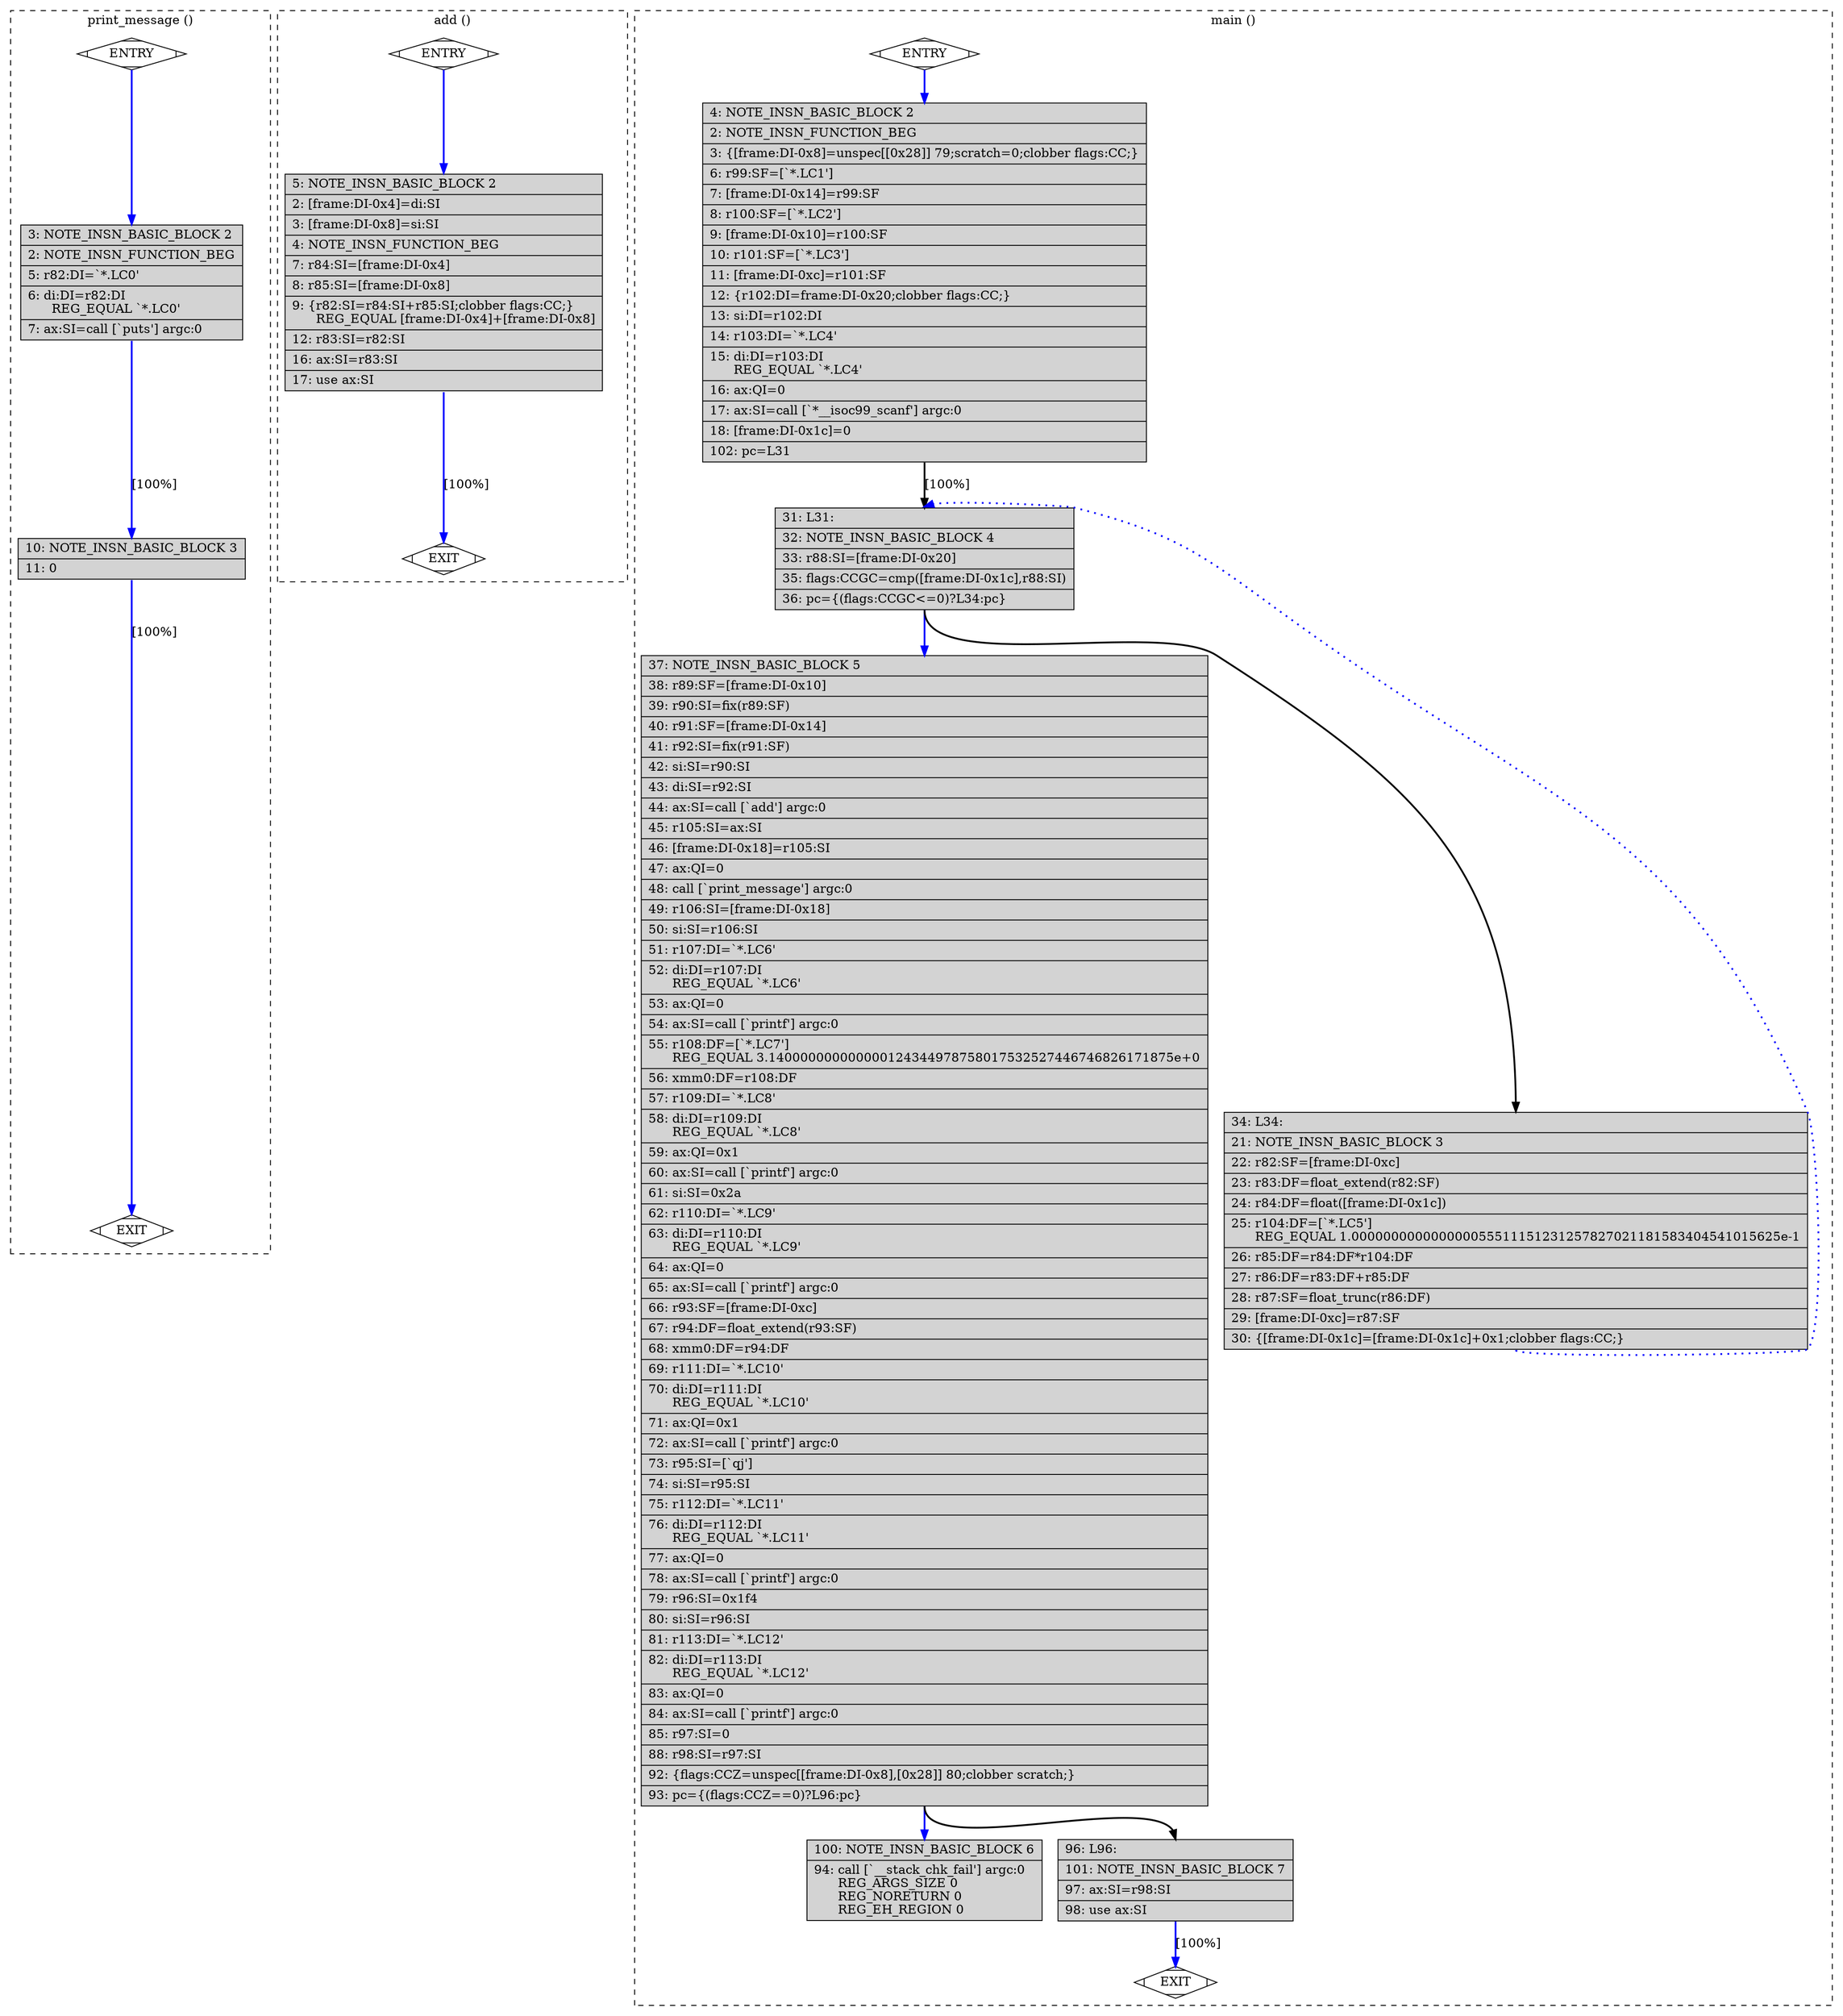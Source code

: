 digraph "cs1zj1-cs1.c.284r.outof_cfglayout" {
overlap=false;
subgraph "cluster_print_message" {
	style="dashed";
	color="black";
	label="print_message ()";
	fn_6_basic_block_0 [shape=Mdiamond,style=filled,fillcolor=white,label="ENTRY"];

	fn_6_basic_block_2 [shape=record,style=filled,fillcolor=lightgrey,label="{\ \ \ \ 3:\ NOTE_INSN_BASIC_BLOCK\ 2\l\
|\ \ \ \ 2:\ NOTE_INSN_FUNCTION_BEG\l\
|\ \ \ \ 5:\ r82:DI=`*.LC0'\l\
|\ \ \ \ 6:\ di:DI=r82:DI\l\
\ \ \ \ \ \ REG_EQUAL\ `*.LC0'\l\
|\ \ \ \ 7:\ ax:SI=call\ [`puts']\ argc:0\l\
}"];

	fn_6_basic_block_3 [shape=record,style=filled,fillcolor=lightgrey,label="{\ \ \ 10:\ NOTE_INSN_BASIC_BLOCK\ 3\l\
|\ \ \ 11:\ 0\l\
}"];

	fn_6_basic_block_1 [shape=Mdiamond,style=filled,fillcolor=white,label="EXIT"];

	fn_6_basic_block_0:s -> fn_6_basic_block_2:n [style="solid,bold",color=blue,weight=100,constraint=true];
	fn_6_basic_block_2:s -> fn_6_basic_block_3:n [style="solid,bold",color=blue,weight=100,constraint=true,label="[100%]"];
	fn_6_basic_block_3:s -> fn_6_basic_block_1:n [style="solid,bold",color=blue,weight=100,constraint=true,label="[100%]"];
	fn_6_basic_block_0:s -> fn_6_basic_block_1:n [style="invis",constraint=true];
}
subgraph "cluster_add" {
	style="dashed";
	color="black";
	label="add ()";
	fn_7_basic_block_0 [shape=Mdiamond,style=filled,fillcolor=white,label="ENTRY"];

	fn_7_basic_block_2 [shape=record,style=filled,fillcolor=lightgrey,label="{\ \ \ \ 5:\ NOTE_INSN_BASIC_BLOCK\ 2\l\
|\ \ \ \ 2:\ [frame:DI-0x4]=di:SI\l\
|\ \ \ \ 3:\ [frame:DI-0x8]=si:SI\l\
|\ \ \ \ 4:\ NOTE_INSN_FUNCTION_BEG\l\
|\ \ \ \ 7:\ r84:SI=[frame:DI-0x4]\l\
|\ \ \ \ 8:\ r85:SI=[frame:DI-0x8]\l\
|\ \ \ \ 9:\ \{r82:SI=r84:SI+r85:SI;clobber\ flags:CC;\}\l\
\ \ \ \ \ \ REG_EQUAL\ [frame:DI-0x4]+[frame:DI-0x8]\l\
|\ \ \ 12:\ r83:SI=r82:SI\l\
|\ \ \ 16:\ ax:SI=r83:SI\l\
|\ \ \ 17:\ use\ ax:SI\l\
}"];

	fn_7_basic_block_1 [shape=Mdiamond,style=filled,fillcolor=white,label="EXIT"];

	fn_7_basic_block_0:s -> fn_7_basic_block_2:n [style="solid,bold",color=blue,weight=100,constraint=true];
	fn_7_basic_block_2:s -> fn_7_basic_block_1:n [style="solid,bold",color=blue,weight=100,constraint=true,label="[100%]"];
	fn_7_basic_block_0:s -> fn_7_basic_block_1:n [style="invis",constraint=true];
}
subgraph "cluster_main" {
	style="dashed";
	color="black";
	label="main ()";
	fn_8_basic_block_0 [shape=Mdiamond,style=filled,fillcolor=white,label="ENTRY"];

	fn_8_basic_block_2 [shape=record,style=filled,fillcolor=lightgrey,label="{\ \ \ \ 4:\ NOTE_INSN_BASIC_BLOCK\ 2\l\
|\ \ \ \ 2:\ NOTE_INSN_FUNCTION_BEG\l\
|\ \ \ \ 3:\ \{[frame:DI-0x8]=unspec[[0x28]]\ 79;scratch=0;clobber\ flags:CC;\}\l\
|\ \ \ \ 6:\ r99:SF=[`*.LC1']\l\
|\ \ \ \ 7:\ [frame:DI-0x14]=r99:SF\l\
|\ \ \ \ 8:\ r100:SF=[`*.LC2']\l\
|\ \ \ \ 9:\ [frame:DI-0x10]=r100:SF\l\
|\ \ \ 10:\ r101:SF=[`*.LC3']\l\
|\ \ \ 11:\ [frame:DI-0xc]=r101:SF\l\
|\ \ \ 12:\ \{r102:DI=frame:DI-0x20;clobber\ flags:CC;\}\l\
|\ \ \ 13:\ si:DI=r102:DI\l\
|\ \ \ 14:\ r103:DI=`*.LC4'\l\
|\ \ \ 15:\ di:DI=r103:DI\l\
\ \ \ \ \ \ REG_EQUAL\ `*.LC4'\l\
|\ \ \ 16:\ ax:QI=0\l\
|\ \ \ 17:\ ax:SI=call\ [`*__isoc99_scanf']\ argc:0\l\
|\ \ \ 18:\ [frame:DI-0x1c]=0\l\
|\ \ 102:\ pc=L31\l\
}"];

	fn_8_basic_block_4 [shape=record,style=filled,fillcolor=lightgrey,label="{\ \ \ 31:\ L31:\l\
|\ \ \ 32:\ NOTE_INSN_BASIC_BLOCK\ 4\l\
|\ \ \ 33:\ r88:SI=[frame:DI-0x20]\l\
|\ \ \ 35:\ flags:CCGC=cmp([frame:DI-0x1c],r88:SI)\l\
|\ \ \ 36:\ pc=\{(flags:CCGC\<=0)?L34:pc\}\l\
}"];

	fn_8_basic_block_5 [shape=record,style=filled,fillcolor=lightgrey,label="{\ \ \ 37:\ NOTE_INSN_BASIC_BLOCK\ 5\l\
|\ \ \ 38:\ r89:SF=[frame:DI-0x10]\l\
|\ \ \ 39:\ r90:SI=fix(r89:SF)\l\
|\ \ \ 40:\ r91:SF=[frame:DI-0x14]\l\
|\ \ \ 41:\ r92:SI=fix(r91:SF)\l\
|\ \ \ 42:\ si:SI=r90:SI\l\
|\ \ \ 43:\ di:SI=r92:SI\l\
|\ \ \ 44:\ ax:SI=call\ [`add']\ argc:0\l\
|\ \ \ 45:\ r105:SI=ax:SI\l\
|\ \ \ 46:\ [frame:DI-0x18]=r105:SI\l\
|\ \ \ 47:\ ax:QI=0\l\
|\ \ \ 48:\ call\ [`print_message']\ argc:0\l\
|\ \ \ 49:\ r106:SI=[frame:DI-0x18]\l\
|\ \ \ 50:\ si:SI=r106:SI\l\
|\ \ \ 51:\ r107:DI=`*.LC6'\l\
|\ \ \ 52:\ di:DI=r107:DI\l\
\ \ \ \ \ \ REG_EQUAL\ `*.LC6'\l\
|\ \ \ 53:\ ax:QI=0\l\
|\ \ \ 54:\ ax:SI=call\ [`printf']\ argc:0\l\
|\ \ \ 55:\ r108:DF=[`*.LC7']\l\
\ \ \ \ \ \ REG_EQUAL\ 3.140000000000000124344978758017532527446746826171875e+0\l\
|\ \ \ 56:\ xmm0:DF=r108:DF\l\
|\ \ \ 57:\ r109:DI=`*.LC8'\l\
|\ \ \ 58:\ di:DI=r109:DI\l\
\ \ \ \ \ \ REG_EQUAL\ `*.LC8'\l\
|\ \ \ 59:\ ax:QI=0x1\l\
|\ \ \ 60:\ ax:SI=call\ [`printf']\ argc:0\l\
|\ \ \ 61:\ si:SI=0x2a\l\
|\ \ \ 62:\ r110:DI=`*.LC9'\l\
|\ \ \ 63:\ di:DI=r110:DI\l\
\ \ \ \ \ \ REG_EQUAL\ `*.LC9'\l\
|\ \ \ 64:\ ax:QI=0\l\
|\ \ \ 65:\ ax:SI=call\ [`printf']\ argc:0\l\
|\ \ \ 66:\ r93:SF=[frame:DI-0xc]\l\
|\ \ \ 67:\ r94:DF=float_extend(r93:SF)\l\
|\ \ \ 68:\ xmm0:DF=r94:DF\l\
|\ \ \ 69:\ r111:DI=`*.LC10'\l\
|\ \ \ 70:\ di:DI=r111:DI\l\
\ \ \ \ \ \ REG_EQUAL\ `*.LC10'\l\
|\ \ \ 71:\ ax:QI=0x1\l\
|\ \ \ 72:\ ax:SI=call\ [`printf']\ argc:0\l\
|\ \ \ 73:\ r95:SI=[`qj']\l\
|\ \ \ 74:\ si:SI=r95:SI\l\
|\ \ \ 75:\ r112:DI=`*.LC11'\l\
|\ \ \ 76:\ di:DI=r112:DI\l\
\ \ \ \ \ \ REG_EQUAL\ `*.LC11'\l\
|\ \ \ 77:\ ax:QI=0\l\
|\ \ \ 78:\ ax:SI=call\ [`printf']\ argc:0\l\
|\ \ \ 79:\ r96:SI=0x1f4\l\
|\ \ \ 80:\ si:SI=r96:SI\l\
|\ \ \ 81:\ r113:DI=`*.LC12'\l\
|\ \ \ 82:\ di:DI=r113:DI\l\
\ \ \ \ \ \ REG_EQUAL\ `*.LC12'\l\
|\ \ \ 83:\ ax:QI=0\l\
|\ \ \ 84:\ ax:SI=call\ [`printf']\ argc:0\l\
|\ \ \ 85:\ r97:SI=0\l\
|\ \ \ 88:\ r98:SI=r97:SI\l\
|\ \ \ 92:\ \{flags:CCZ=unspec[[frame:DI-0x8],[0x28]]\ 80;clobber\ scratch;\}\l\
|\ \ \ 93:\ pc=\{(flags:CCZ==0)?L96:pc\}\l\
}"];

	fn_8_basic_block_6 [shape=record,style=filled,fillcolor=lightgrey,label="{\ \ 100:\ NOTE_INSN_BASIC_BLOCK\ 6\l\
|\ \ \ 94:\ call\ [`__stack_chk_fail']\ argc:0\l\
\ \ \ \ \ \ REG_ARGS_SIZE\ 0\l\
\ \ \ \ \ \ REG_NORETURN\ 0\l\
\ \ \ \ \ \ REG_EH_REGION\ 0\l\
}"];

	fn_8_basic_block_7 [shape=record,style=filled,fillcolor=lightgrey,label="{\ \ \ 96:\ L96:\l\
|\ \ 101:\ NOTE_INSN_BASIC_BLOCK\ 7\l\
|\ \ \ 97:\ ax:SI=r98:SI\l\
|\ \ \ 98:\ use\ ax:SI\l\
}"];

	fn_8_basic_block_3 [shape=record,style=filled,fillcolor=lightgrey,label="{\ \ \ 34:\ L34:\l\
|\ \ \ 21:\ NOTE_INSN_BASIC_BLOCK\ 3\l\
|\ \ \ 22:\ r82:SF=[frame:DI-0xc]\l\
|\ \ \ 23:\ r83:DF=float_extend(r82:SF)\l\
|\ \ \ 24:\ r84:DF=float([frame:DI-0x1c])\l\
|\ \ \ 25:\ r104:DF=[`*.LC5']\l\
\ \ \ \ \ \ REG_EQUAL\ 1.000000000000000055511151231257827021181583404541015625e-1\l\
|\ \ \ 26:\ r85:DF=r84:DF*r104:DF\l\
|\ \ \ 27:\ r86:DF=r83:DF+r85:DF\l\
|\ \ \ 28:\ r87:SF=float_trunc(r86:DF)\l\
|\ \ \ 29:\ [frame:DI-0xc]=r87:SF\l\
|\ \ \ 30:\ \{[frame:DI-0x1c]=[frame:DI-0x1c]+0x1;clobber\ flags:CC;\}\l\
}"];

	fn_8_basic_block_1 [shape=Mdiamond,style=filled,fillcolor=white,label="EXIT"];

	fn_8_basic_block_0:s -> fn_8_basic_block_2:n [style="solid,bold",color=blue,weight=100,constraint=true];
	fn_8_basic_block_2:s -> fn_8_basic_block_4:n [style="solid,bold",color=black,weight=10,constraint=true,label="[100%]"];
	fn_8_basic_block_3:s -> fn_8_basic_block_4:n [style="dotted,bold",color=blue,weight=10,constraint=false];
	fn_8_basic_block_4:s -> fn_8_basic_block_3:n [style="solid,bold",color=black,weight=10,constraint=true];
	fn_8_basic_block_4:s -> fn_8_basic_block_5:n [style="solid,bold",color=blue,weight=100,constraint=true];
	fn_8_basic_block_5:s -> fn_8_basic_block_7:n [style="solid,bold",color=black,weight=10,constraint=true];
	fn_8_basic_block_5:s -> fn_8_basic_block_6:n [style="solid,bold",color=blue,weight=100,constraint=true];
	fn_8_basic_block_7:s -> fn_8_basic_block_1:n [style="solid,bold",color=blue,weight=100,constraint=true,label="[100%]"];
	fn_8_basic_block_0:s -> fn_8_basic_block_1:n [style="invis",constraint=true];
}
}
